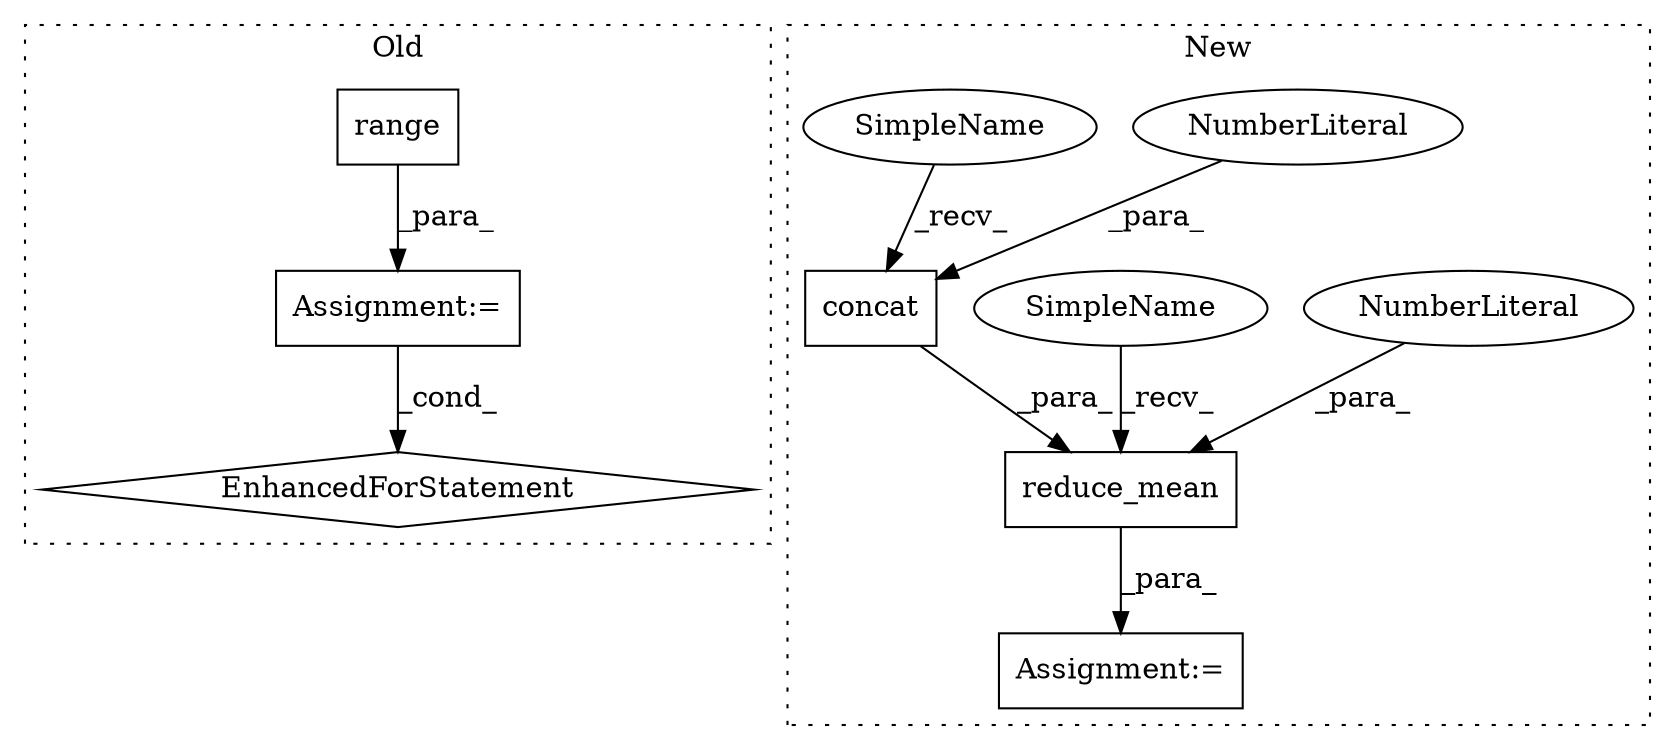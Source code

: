 digraph G {
subgraph cluster0 {
1 [label="EnhancedForStatement" a="70" s="1459,1555" l="57,2" shape="diamond"];
4 [label="Assignment:=" a="7" s="1459,1555" l="57,2" shape="box"];
6 [label="range" a="32" s="1524,1554" l="6,1" shape="box"];
label = "Old";
style="dotted";
}
subgraph cluster1 {
2 [label="reduce_mean" a="32" s="1618,1644" l="12,1" shape="box"];
3 [label="Assignment:=" a="7" s="1606" l="1" shape="box"];
5 [label="NumberLiteral" a="34" s="1643" l="1" shape="ellipse"];
7 [label="concat" a="32" s="1410,1510" l="7,1" shape="box"];
8 [label="NumberLiteral" a="34" s="1509" l="1" shape="ellipse"];
9 [label="SimpleName" a="42" s="1607" l="10" shape="ellipse"];
10 [label="SimpleName" a="42" s="1399" l="10" shape="ellipse"];
label = "New";
style="dotted";
}
2 -> 3 [label="_para_"];
4 -> 1 [label="_cond_"];
5 -> 2 [label="_para_"];
6 -> 4 [label="_para_"];
7 -> 2 [label="_para_"];
8 -> 7 [label="_para_"];
9 -> 2 [label="_recv_"];
10 -> 7 [label="_recv_"];
}